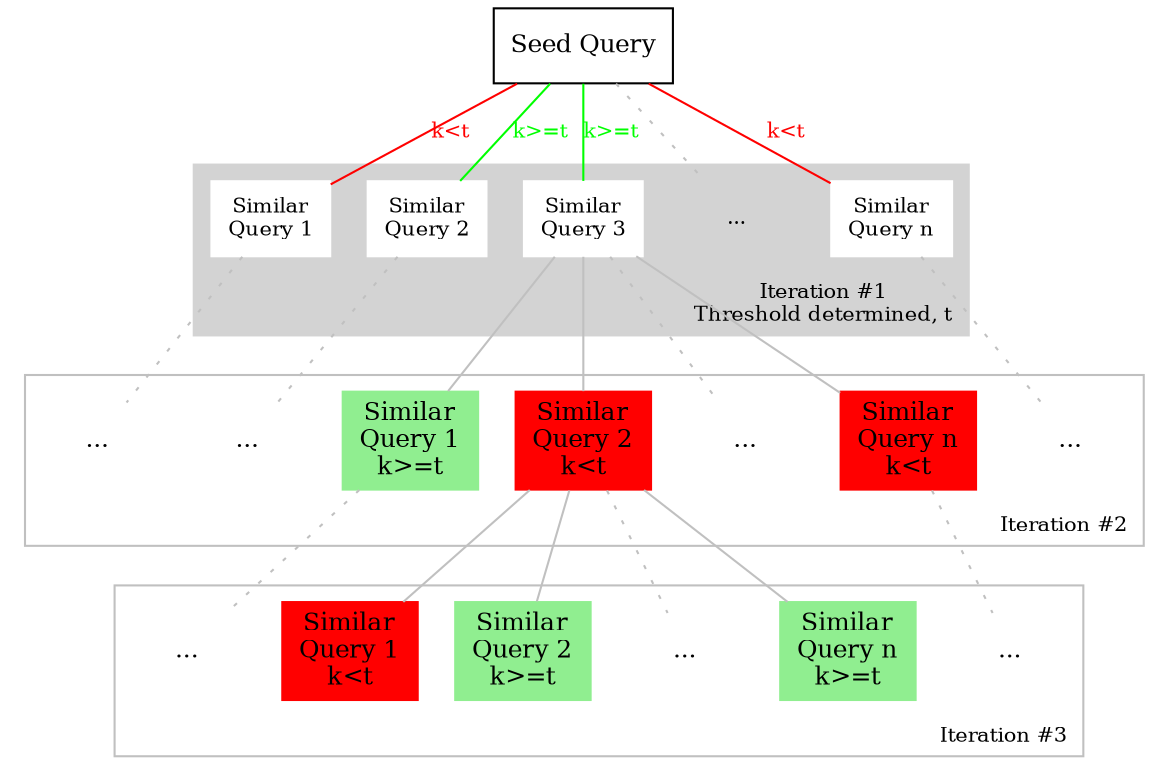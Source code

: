 digraph G {
        splines=false;
	seed [shape=box, label="Seed Query", fontsize=12];

	subgraph cluster_0 {
		style=filled;
		color=lightgrey;
		node [style=filled, color=white, shape=box, fontsize=10];
		rel1 [label="Similar\nQuery 1"];
                rel2 [label="Similar\nQuery 2"];
                rel3 [label="Similar\nQuery 3"];
                rel4 [shape=plaintext, color=lightgray, label="..."];
                reln [label="Similar\nQuery n"];
		label = "Iteration #1\nThreshold determined, t";
                labeljust="r";
                labelloc="b";
                fontsize=10;
	}

	subgraph cluster_1 {
		node [style=filled, shape=box, fontsize=12];
                rel2n1 [shape=plaintext, style=none, label="..."];
                rel2n2 [shape=plaintext, style=none, label="..."];
		rel21 [label="Similar\nQuery 1\nk>=t", color=lightgreen];
                rel22 [label="Similar\nQuery 2\nk<t", color=red];
                rel23 [shape=plaintext, style=none, label="..."];
                rel2n [label="Similar\nQuery n\nk<t", color=red];
                rel2n3 [shape=plaintext, style=none, label="..."];
		label = "Iteration #2";
                labeljust="r";
                labelloc="b";
                fontsize=10;
                color=gray;
	}

	subgraph cluster_2 {
		node [style=filled, color=lightgray, shape=box, fontsize=12];
                rel31 [label="Similar\nQuery 1\nk<t", color=red];
                rel32 [label="Similar\nQuery 2\nk>=t", color=lightgreen];
                rel33 [shape=plaintext, style=none, label="..."];
                rel3n [label="Similar\nQuery n\nk>=t", color=lightgreen];
                rel3n1 [shape=plaintext, style=none, label="..."];
		rel3n2 [shape=plaintext, style=none, label="..."];
                label = "Iteration #3";
                labeljust="r";
                labelloc="b";
                fontsize=10;
                color=gray;
	}


        edge [arrowhead=none, fontsize=10, color=gray];
        seed -> rel1 [color=red, label="k<t", fontcolor=red];
        seed -> rel2 [color=green, label="k>=t", fontcolor=green];
        seed -> rel3 [color=green, label="k>=t", fontcolor=green];
        seed -> rel4 [style=dotted];
        seed -> reln [color=red, label="k<t", fontcolor=red];

        rel1 -> rel2n1 [style=dotted];
        rel2 -> rel2n2 [style=dotted];
        rel3 -> rel21;
        rel3 -> rel22;
        rel3 -> rel23 [style=dotted];
        rel3 -> rel2n;
        reln -> rel2n3 [style=dotted];

        rel21 -> rel3n1 [style=dotted];
        rel22 -> rel31;
        rel22 -> rel32;
        rel22 -> rel33 [style=dotted];
        rel22 -> rel3n;
        rel2n -> rel3n2 [style=dotted];

}

